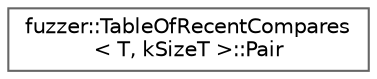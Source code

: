 digraph "Graphical Class Hierarchy"
{
 // LATEX_PDF_SIZE
  bgcolor="transparent";
  edge [fontname=Helvetica,fontsize=10,labelfontname=Helvetica,labelfontsize=10];
  node [fontname=Helvetica,fontsize=10,shape=box,height=0.2,width=0.4];
  rankdir="LR";
  Node0 [id="Node000000",label="fuzzer::TableOfRecentCompares\l\< T, kSizeT \>::Pair",height=0.2,width=0.4,color="grey40", fillcolor="white", style="filled",URL="$structfuzzer_1_1_table_of_recent_compares_1_1_pair.html",tooltip=" "];
}
